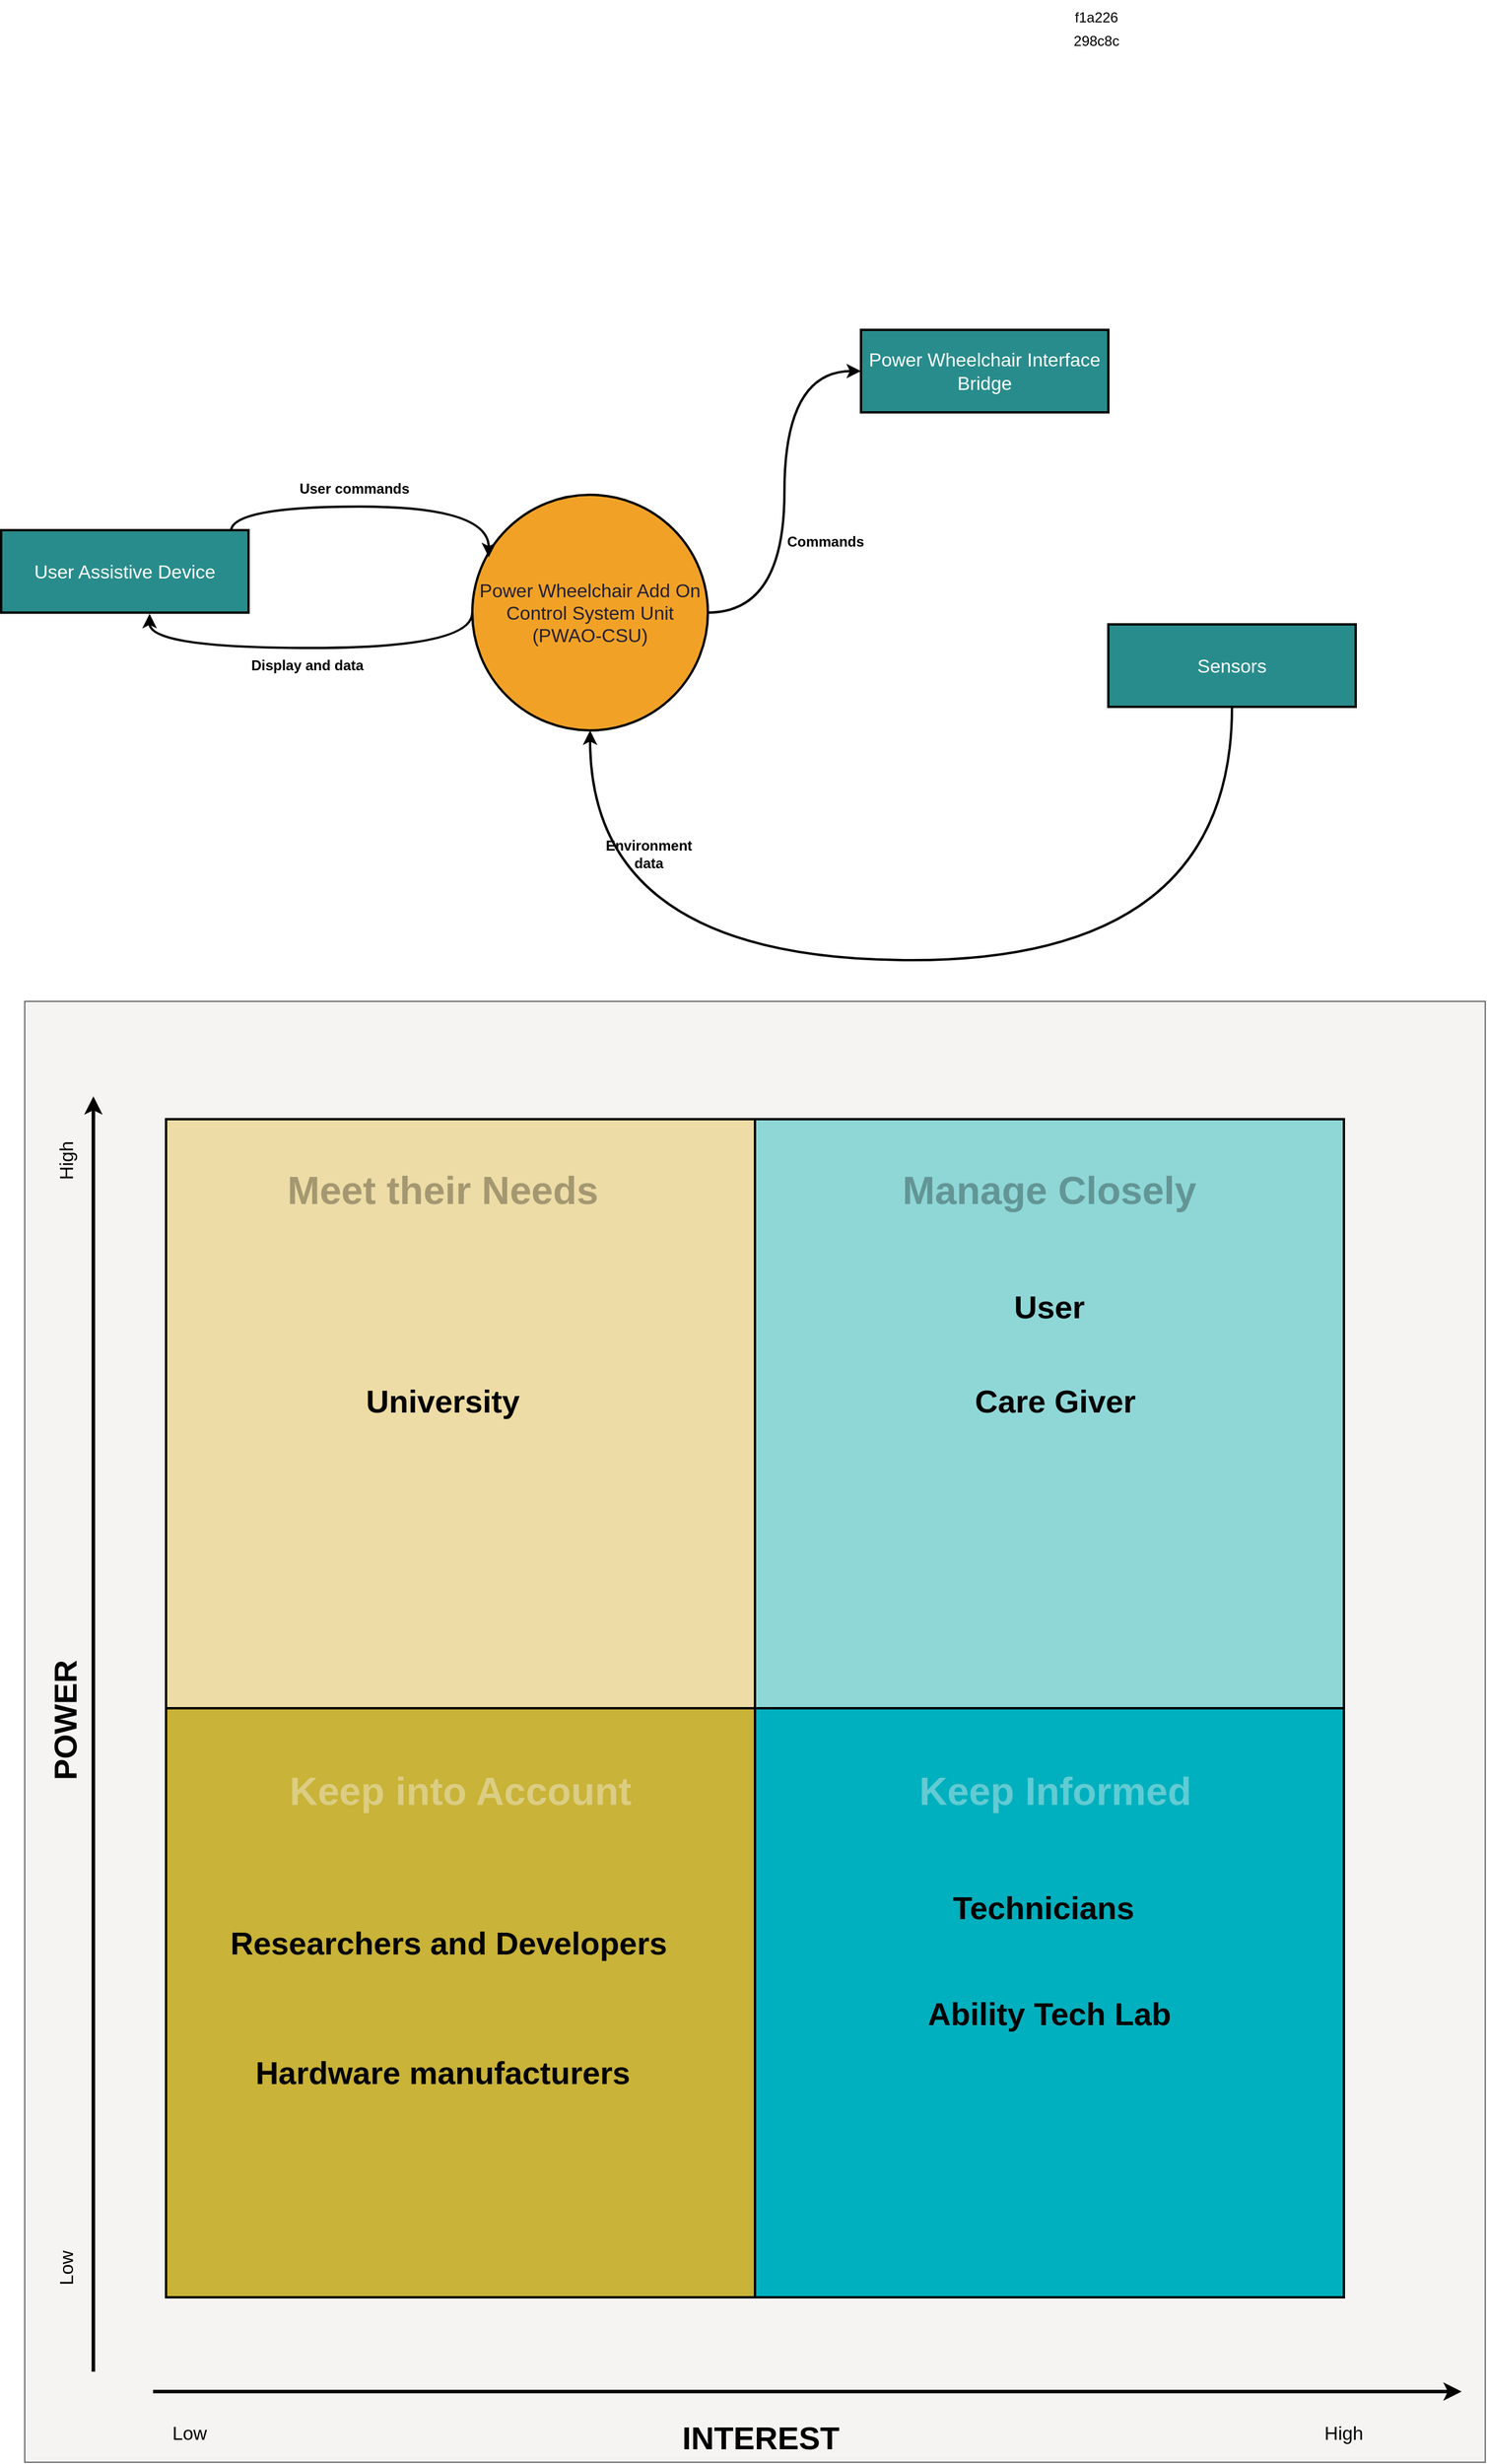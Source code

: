 <mxfile version="23.1.5" type="github">
  <diagram name="Page-1" id="ImSF_Tm52LE-eaf7d4YP">
    <mxGraphModel dx="4037" dy="1440" grid="1" gridSize="10" guides="1" tooltips="1" connect="1" arrows="1" fold="1" page="1" pageScale="1" pageWidth="850" pageHeight="1100" math="0" shadow="0">
      <root>
        <mxCell id="0" />
        <mxCell id="1" parent="0" />
        <mxCell id="tSgeBU9OXBz5vfGmYwda-1" value="" style="whiteSpace=wrap;html=1;aspect=fixed;fillColor=#F5F4F3;strokeColor=#666666;fontColor=#333333;" vertex="1" parent="1">
          <mxGeometry x="-200" y="950" width="1240" height="1240" as="geometry" />
        </mxCell>
        <mxCell id="tSgeBU9OXBz5vfGmYwda-2" style="edgeStyle=orthogonalEdgeStyle;rounded=0;orthogonalLoop=1;jettySize=auto;html=1;entryX=0;entryY=0.5;entryDx=0;entryDy=0;curved=1;strokeWidth=2;" edge="1" parent="1" source="tSgeBU9OXBz5vfGmYwda-3" target="tSgeBU9OXBz5vfGmYwda-10">
          <mxGeometry relative="1" as="geometry" />
        </mxCell>
        <mxCell id="tSgeBU9OXBz5vfGmYwda-3" value="&lt;font color=&quot;#241f31&quot; style=&quot;font-size: 16px;&quot;&gt;Power Wheelchair Add On&lt;br&gt;Control System Unit (PWAO-CSU)&lt;/font&gt;" style="ellipse;whiteSpace=wrap;html=1;aspect=fixed;fillColor=#f1a226;strokeColor=#000000;strokeWidth=2;" vertex="1" parent="1">
          <mxGeometry x="180" y="520" width="200" height="200" as="geometry" />
        </mxCell>
        <mxCell id="tSgeBU9OXBz5vfGmYwda-4" value="f1a226" style="text;html=1;align=center;verticalAlign=middle;whiteSpace=wrap;rounded=0;" vertex="1" parent="1">
          <mxGeometry x="680" y="100" width="60" height="30" as="geometry" />
        </mxCell>
        <mxCell id="tSgeBU9OXBz5vfGmYwda-5" value="298c8c" style="text;html=1;align=center;verticalAlign=middle;whiteSpace=wrap;rounded=0;" vertex="1" parent="1">
          <mxGeometry x="680" y="120" width="60" height="30" as="geometry" />
        </mxCell>
        <mxCell id="tSgeBU9OXBz5vfGmYwda-6" style="edgeStyle=orthogonalEdgeStyle;rounded=0;orthogonalLoop=1;jettySize=auto;html=1;curved=1;exitX=0.929;exitY=0.014;exitDx=0;exitDy=0;exitPerimeter=0;entryX=0.07;entryY=0.265;entryDx=0;entryDy=0;entryPerimeter=0;strokeWidth=2;" edge="1" parent="1" source="tSgeBU9OXBz5vfGmYwda-7" target="tSgeBU9OXBz5vfGmYwda-3">
          <mxGeometry relative="1" as="geometry">
            <Array as="points">
              <mxPoint x="-25" y="530" />
              <mxPoint x="194" y="530" />
            </Array>
          </mxGeometry>
        </mxCell>
        <mxCell id="tSgeBU9OXBz5vfGmYwda-7" value="&lt;font style=&quot;font-size: 16px;&quot; color=&quot;#ffffff&quot;&gt;User Assistive Device&lt;br&gt;&lt;/font&gt;" style="rounded=0;whiteSpace=wrap;html=1;fillColor=#298c8c;strokeWidth=2;" vertex="1" parent="1">
          <mxGeometry x="-220" y="550" width="210" height="70" as="geometry" />
        </mxCell>
        <mxCell id="tSgeBU9OXBz5vfGmYwda-8" style="edgeStyle=orthogonalEdgeStyle;rounded=0;orthogonalLoop=1;jettySize=auto;html=1;curved=1;strokeWidth=2;" edge="1" parent="1" source="tSgeBU9OXBz5vfGmYwda-9" target="tSgeBU9OXBz5vfGmYwda-3">
          <mxGeometry relative="1" as="geometry">
            <Array as="points">
              <mxPoint x="280" y="915" />
            </Array>
          </mxGeometry>
        </mxCell>
        <mxCell id="tSgeBU9OXBz5vfGmYwda-9" value="&lt;font style=&quot;font-size: 16px;&quot; color=&quot;#ffffff&quot;&gt;Sensors&lt;/font&gt;" style="rounded=0;whiteSpace=wrap;html=1;fillColor=#298c8c;strokeWidth=2;" vertex="1" parent="1">
          <mxGeometry x="720" y="630" width="210" height="70" as="geometry" />
        </mxCell>
        <mxCell id="tSgeBU9OXBz5vfGmYwda-10" value="&lt;font style=&quot;font-size: 16px;&quot; color=&quot;#ffffff&quot;&gt;Power Wheelchair Interface Bridge&lt;br&gt;&lt;/font&gt;" style="rounded=0;whiteSpace=wrap;html=1;fillColor=#298c8c;strokeWidth=2;" vertex="1" parent="1">
          <mxGeometry x="510" y="380" width="210" height="70" as="geometry" />
        </mxCell>
        <mxCell id="tSgeBU9OXBz5vfGmYwda-11" style="edgeStyle=orthogonalEdgeStyle;rounded=0;orthogonalLoop=1;jettySize=auto;html=1;exitX=0;exitY=0.5;exitDx=0;exitDy=0;entryX=0.6;entryY=1.014;entryDx=0;entryDy=0;entryPerimeter=0;curved=1;strokeWidth=2;" edge="1" parent="1" source="tSgeBU9OXBz5vfGmYwda-3" target="tSgeBU9OXBz5vfGmYwda-7">
          <mxGeometry relative="1" as="geometry">
            <Array as="points">
              <mxPoint x="180" y="650" />
              <mxPoint x="-94" y="650" />
            </Array>
          </mxGeometry>
        </mxCell>
        <mxCell id="tSgeBU9OXBz5vfGmYwda-12" value="&lt;b&gt;User commands&lt;br&gt;&lt;/b&gt;" style="text;html=1;align=center;verticalAlign=middle;whiteSpace=wrap;rounded=0;" vertex="1" parent="1">
          <mxGeometry x="30" y="500" width="100" height="30" as="geometry" />
        </mxCell>
        <mxCell id="tSgeBU9OXBz5vfGmYwda-13" value="&lt;b&gt;Display and data&lt;br&gt;&lt;/b&gt;" style="text;html=1;align=center;verticalAlign=middle;whiteSpace=wrap;rounded=0;" vertex="1" parent="1">
          <mxGeometry x="-10" y="650" width="100" height="30" as="geometry" />
        </mxCell>
        <mxCell id="tSgeBU9OXBz5vfGmYwda-14" value="&lt;b&gt;Environment data&lt;br&gt;&lt;/b&gt;" style="text;html=1;align=center;verticalAlign=middle;whiteSpace=wrap;rounded=0;" vertex="1" parent="1">
          <mxGeometry x="280" y="810" width="100" height="30" as="geometry" />
        </mxCell>
        <mxCell id="tSgeBU9OXBz5vfGmYwda-15" value="&lt;b&gt;Commands&lt;/b&gt;" style="text;html=1;align=center;verticalAlign=middle;whiteSpace=wrap;rounded=0;" vertex="1" parent="1">
          <mxGeometry x="430" y="545" width="100" height="30" as="geometry" />
        </mxCell>
        <mxCell id="tSgeBU9OXBz5vfGmYwda-16" value="" style="whiteSpace=wrap;html=1;aspect=fixed;fillColor=#eddca5;strokeWidth=2;" vertex="1" parent="1">
          <mxGeometry x="-80" y="1050" width="500" height="500" as="geometry" />
        </mxCell>
        <mxCell id="tSgeBU9OXBz5vfGmYwda-17" value="" style="whiteSpace=wrap;html=1;aspect=fixed;fillColor=#8fd7d7;strokeWidth=2;" vertex="1" parent="1">
          <mxGeometry x="420" y="1050" width="500" height="500" as="geometry" />
        </mxCell>
        <mxCell id="tSgeBU9OXBz5vfGmYwda-18" value="" style="whiteSpace=wrap;html=1;aspect=fixed;fillColor=#c9b338;strokeWidth=2;" vertex="1" parent="1">
          <mxGeometry x="-80" y="1550" width="500" height="500" as="geometry" />
        </mxCell>
        <mxCell id="tSgeBU9OXBz5vfGmYwda-19" value="" style="whiteSpace=wrap;html=1;aspect=fixed;fillColor=#00b0be;strokeWidth=2;" vertex="1" parent="1">
          <mxGeometry x="420" y="1550" width="500" height="500" as="geometry" />
        </mxCell>
        <mxCell id="tSgeBU9OXBz5vfGmYwda-21" value="" style="endArrow=classic;html=1;rounded=0;strokeWidth=3;" edge="1" parent="1">
          <mxGeometry width="50" height="50" relative="1" as="geometry">
            <mxPoint x="-91" y="2130" as="sourcePoint" />
            <mxPoint x="1020" y="2130" as="targetPoint" />
            <Array as="points" />
          </mxGeometry>
        </mxCell>
        <mxCell id="tSgeBU9OXBz5vfGmYwda-22" value="" style="endArrow=classic;html=1;rounded=0;exitX=0.047;exitY=0.938;exitDx=0;exitDy=0;exitPerimeter=0;strokeWidth=3;entryX=0.047;entryY=0.065;entryDx=0;entryDy=0;entryPerimeter=0;" edge="1" parent="1" source="tSgeBU9OXBz5vfGmYwda-1" target="tSgeBU9OXBz5vfGmYwda-1">
          <mxGeometry width="50" height="50" relative="1" as="geometry">
            <mxPoint x="-90" y="2130" as="sourcePoint" />
            <mxPoint x="-151" y="1660" as="targetPoint" />
          </mxGeometry>
        </mxCell>
        <mxCell id="tSgeBU9OXBz5vfGmYwda-23" value="&lt;font size=&quot;1&quot;&gt;&lt;b&gt;&lt;font style=&quot;font-size: 27px;&quot;&gt;POWER&lt;/font&gt;&lt;/b&gt;&lt;/font&gt;" style="text;html=1;align=center;verticalAlign=middle;whiteSpace=wrap;rounded=0;rotation=-90;" vertex="1" parent="1">
          <mxGeometry x="-260" y="1540" width="190" height="40" as="geometry" />
        </mxCell>
        <mxCell id="tSgeBU9OXBz5vfGmYwda-24" value="&lt;font size=&quot;1&quot;&gt;&lt;span style=&quot;font-size: 16px;&quot;&gt;Low&lt;/span&gt;&lt;/font&gt;" style="text;html=1;align=center;verticalAlign=middle;whiteSpace=wrap;rounded=0;rotation=-90;" vertex="1" parent="1">
          <mxGeometry x="-195" y="2010" width="60" height="30" as="geometry" />
        </mxCell>
        <mxCell id="tSgeBU9OXBz5vfGmYwda-25" value="&lt;font style=&quot;font-size: 16px;&quot;&gt;High&lt;/font&gt;" style="text;html=1;align=center;verticalAlign=middle;whiteSpace=wrap;rounded=0;rotation=-90;" vertex="1" parent="1">
          <mxGeometry x="-195" y="1070" width="60" height="30" as="geometry" />
        </mxCell>
        <mxCell id="tSgeBU9OXBz5vfGmYwda-26" value="&lt;font size=&quot;1&quot;&gt;&lt;span style=&quot;font-size: 16px;&quot;&gt;Low&lt;/span&gt;&lt;/font&gt;" style="text;html=1;align=center;verticalAlign=middle;whiteSpace=wrap;rounded=0;rotation=0;" vertex="1" parent="1">
          <mxGeometry x="-90" y="2150" width="60" height="30" as="geometry" />
        </mxCell>
        <mxCell id="tSgeBU9OXBz5vfGmYwda-27" value="&lt;font style=&quot;font-size: 16px;&quot;&gt;High&lt;/font&gt;" style="text;html=1;align=center;verticalAlign=middle;whiteSpace=wrap;rounded=0;rotation=0;" vertex="1" parent="1">
          <mxGeometry x="890" y="2150" width="60" height="30" as="geometry" />
        </mxCell>
        <mxCell id="tSgeBU9OXBz5vfGmYwda-29" value="&lt;font size=&quot;1&quot;&gt;&lt;b&gt;&lt;font style=&quot;font-size: 27px;&quot;&gt;INTEREST&lt;/font&gt;&lt;/b&gt;&lt;/font&gt;" style="text;html=1;align=center;verticalAlign=middle;whiteSpace=wrap;rounded=0;rotation=0;" vertex="1" parent="1">
          <mxGeometry x="330" y="2150" width="190" height="40" as="geometry" />
        </mxCell>
        <mxCell id="tSgeBU9OXBz5vfGmYwda-30" value="&lt;font style=&quot;font-size: 33px;&quot;&gt;&lt;b&gt;&lt;font style=&quot;font-size: 33px;&quot;&gt;Manage Closely&lt;br&gt;&lt;/font&gt;&lt;/b&gt;&lt;/font&gt;" style="text;html=1;align=center;verticalAlign=middle;whiteSpace=wrap;rounded=0;rotation=0;textOpacity=30;" vertex="1" parent="1">
          <mxGeometry x="520" y="1090" width="300" height="40" as="geometry" />
        </mxCell>
        <mxCell id="tSgeBU9OXBz5vfGmYwda-31" value="&lt;font style=&quot;font-size: 33px;&quot; color=&quot;#f6f5f4&quot;&gt;&lt;b&gt;&lt;font style=&quot;font-size: 33px;&quot;&gt;Keep Informed&lt;br&gt;&lt;/font&gt;&lt;/b&gt;&lt;/font&gt;" style="text;html=1;align=center;verticalAlign=middle;whiteSpace=wrap;rounded=0;rotation=0;textOpacity=40;" vertex="1" parent="1">
          <mxGeometry x="530" y="1600" width="290" height="40" as="geometry" />
        </mxCell>
        <mxCell id="tSgeBU9OXBz5vfGmYwda-32" value="&lt;font size=&quot;1&quot;&gt;&lt;b&gt;&lt;font style=&quot;font-size: 33px;&quot;&gt;Meet their Needs&lt;/font&gt;&lt;/b&gt;&lt;/font&gt;" style="text;html=1;align=center;verticalAlign=middle;whiteSpace=wrap;rounded=0;rotation=0;textOpacity=30;" vertex="1" parent="1">
          <mxGeometry x="-10" y="1090" width="330" height="40" as="geometry" />
        </mxCell>
        <mxCell id="tSgeBU9OXBz5vfGmYwda-33" value="&lt;font style=&quot;font-size: 33px;&quot; color=&quot;#f6f5f4&quot;&gt;&lt;b&gt;&lt;font style=&quot;font-size: 33px;&quot;&gt;Keep into Account&lt;br&gt;&lt;/font&gt;&lt;/b&gt;&lt;/font&gt;" style="text;html=1;align=center;verticalAlign=middle;whiteSpace=wrap;rounded=0;rotation=0;textOpacity=40;" vertex="1" parent="1">
          <mxGeometry x="6.25" y="1600" width="327.5" height="40" as="geometry" />
        </mxCell>
        <mxCell id="tSgeBU9OXBz5vfGmYwda-36" value="&lt;font size=&quot;1&quot;&gt;&lt;b&gt;&lt;font style=&quot;font-size: 27px;&quot;&gt;User&lt;/font&gt;&lt;/b&gt;&lt;/font&gt;" style="text;html=1;align=center;verticalAlign=middle;whiteSpace=wrap;rounded=0;rotation=0;" vertex="1" parent="1">
          <mxGeometry x="575" y="1190" width="190" height="40" as="geometry" />
        </mxCell>
        <mxCell id="tSgeBU9OXBz5vfGmYwda-37" value="&lt;font size=&quot;1&quot;&gt;&lt;b&gt;&lt;font style=&quot;font-size: 27px;&quot;&gt;Care Giver&lt;/font&gt;&lt;/b&gt;&lt;/font&gt;" style="text;html=1;align=center;verticalAlign=middle;whiteSpace=wrap;rounded=0;rotation=0;" vertex="1" parent="1">
          <mxGeometry x="580" y="1270" width="190" height="40" as="geometry" />
        </mxCell>
        <mxCell id="tSgeBU9OXBz5vfGmYwda-38" value="&lt;font size=&quot;1&quot;&gt;&lt;b&gt;&lt;font style=&quot;font-size: 27px;&quot;&gt;University&lt;br&gt;&lt;/font&gt;&lt;/b&gt;&lt;/font&gt;" style="text;html=1;align=center;verticalAlign=middle;whiteSpace=wrap;rounded=0;rotation=0;" vertex="1" parent="1">
          <mxGeometry x="60" y="1270" width="190" height="40" as="geometry" />
        </mxCell>
        <mxCell id="tSgeBU9OXBz5vfGmYwda-39" value="&lt;font size=&quot;1&quot;&gt;&lt;b&gt;&lt;font style=&quot;font-size: 27px;&quot;&gt;Technicians&lt;br&gt;&lt;/font&gt;&lt;/b&gt;&lt;/font&gt;" style="text;html=1;align=center;verticalAlign=middle;whiteSpace=wrap;rounded=0;rotation=0;" vertex="1" parent="1">
          <mxGeometry x="570" y="1700" width="190" height="40" as="geometry" />
        </mxCell>
        <mxCell id="tSgeBU9OXBz5vfGmYwda-40" value="&lt;font size=&quot;1&quot;&gt;&lt;b&gt;&lt;font style=&quot;font-size: 27px;&quot;&gt;Researchers and Developers&lt;br&gt;&lt;/font&gt;&lt;/b&gt;&lt;/font&gt;" style="text;html=1;align=center;verticalAlign=middle;whiteSpace=wrap;rounded=0;rotation=0;" vertex="1" parent="1">
          <mxGeometry x="-30" y="1730" width="380" height="40" as="geometry" />
        </mxCell>
        <mxCell id="tSgeBU9OXBz5vfGmYwda-41" value="&lt;font size=&quot;1&quot;&gt;&lt;b&gt;&lt;font style=&quot;font-size: 27px;&quot;&gt;Hardware manufacturers&lt;br&gt;&lt;/font&gt;&lt;/b&gt;&lt;/font&gt;" style="text;html=1;align=center;verticalAlign=middle;whiteSpace=wrap;rounded=0;rotation=0;" vertex="1" parent="1">
          <mxGeometry x="-45" y="1840" width="400" height="40" as="geometry" />
        </mxCell>
        <mxCell id="tSgeBU9OXBz5vfGmYwda-43" value="&lt;font size=&quot;1&quot;&gt;&lt;b&gt;&lt;font style=&quot;font-size: 27px;&quot;&gt;Ability Tech Lab&lt;br&gt;&lt;/font&gt;&lt;/b&gt;&lt;/font&gt;" style="text;html=1;align=center;verticalAlign=middle;whiteSpace=wrap;rounded=0;rotation=0;" vertex="1" parent="1">
          <mxGeometry x="560" y="1790" width="220" height="40" as="geometry" />
        </mxCell>
      </root>
    </mxGraphModel>
  </diagram>
</mxfile>
